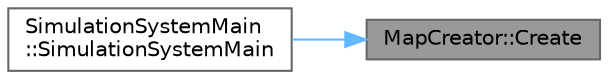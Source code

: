 digraph "MapCreator::Create"
{
 // LATEX_PDF_SIZE
  bgcolor="transparent";
  edge [fontname=Helvetica,fontsize=10,labelfontname=Helvetica,labelfontsize=10];
  node [fontname=Helvetica,fontsize=10,shape=box,height=0.2,width=0.4];
  rankdir="RL";
  Node1 [id="Node000001",label="MapCreator::Create",height=0.2,width=0.4,color="gray40", fillcolor="grey60", style="filled", fontcolor="black",tooltip="マップ情報を与える関数   getMapのオプションはbit演算を利用して複数指定できる．例えば穴あきかつ，階段状にしたいならば，OPTION_PERFORATED | OPTION_STEP と指定す..."];
  Node1 -> Node2 [id="edge1_Node000001_Node000002",dir="back",color="steelblue1",style="solid",tooltip=" "];
  Node2 [id="Node000002",label="SimulationSystemMain\l::SimulationSystemMain",height=0.2,width=0.4,color="grey40", fillcolor="white", style="filled",URL="$class_simulation_system_main.html#af3c18df0b0ecd87b0ed9d23d4906ccea",tooltip=" "];
}
